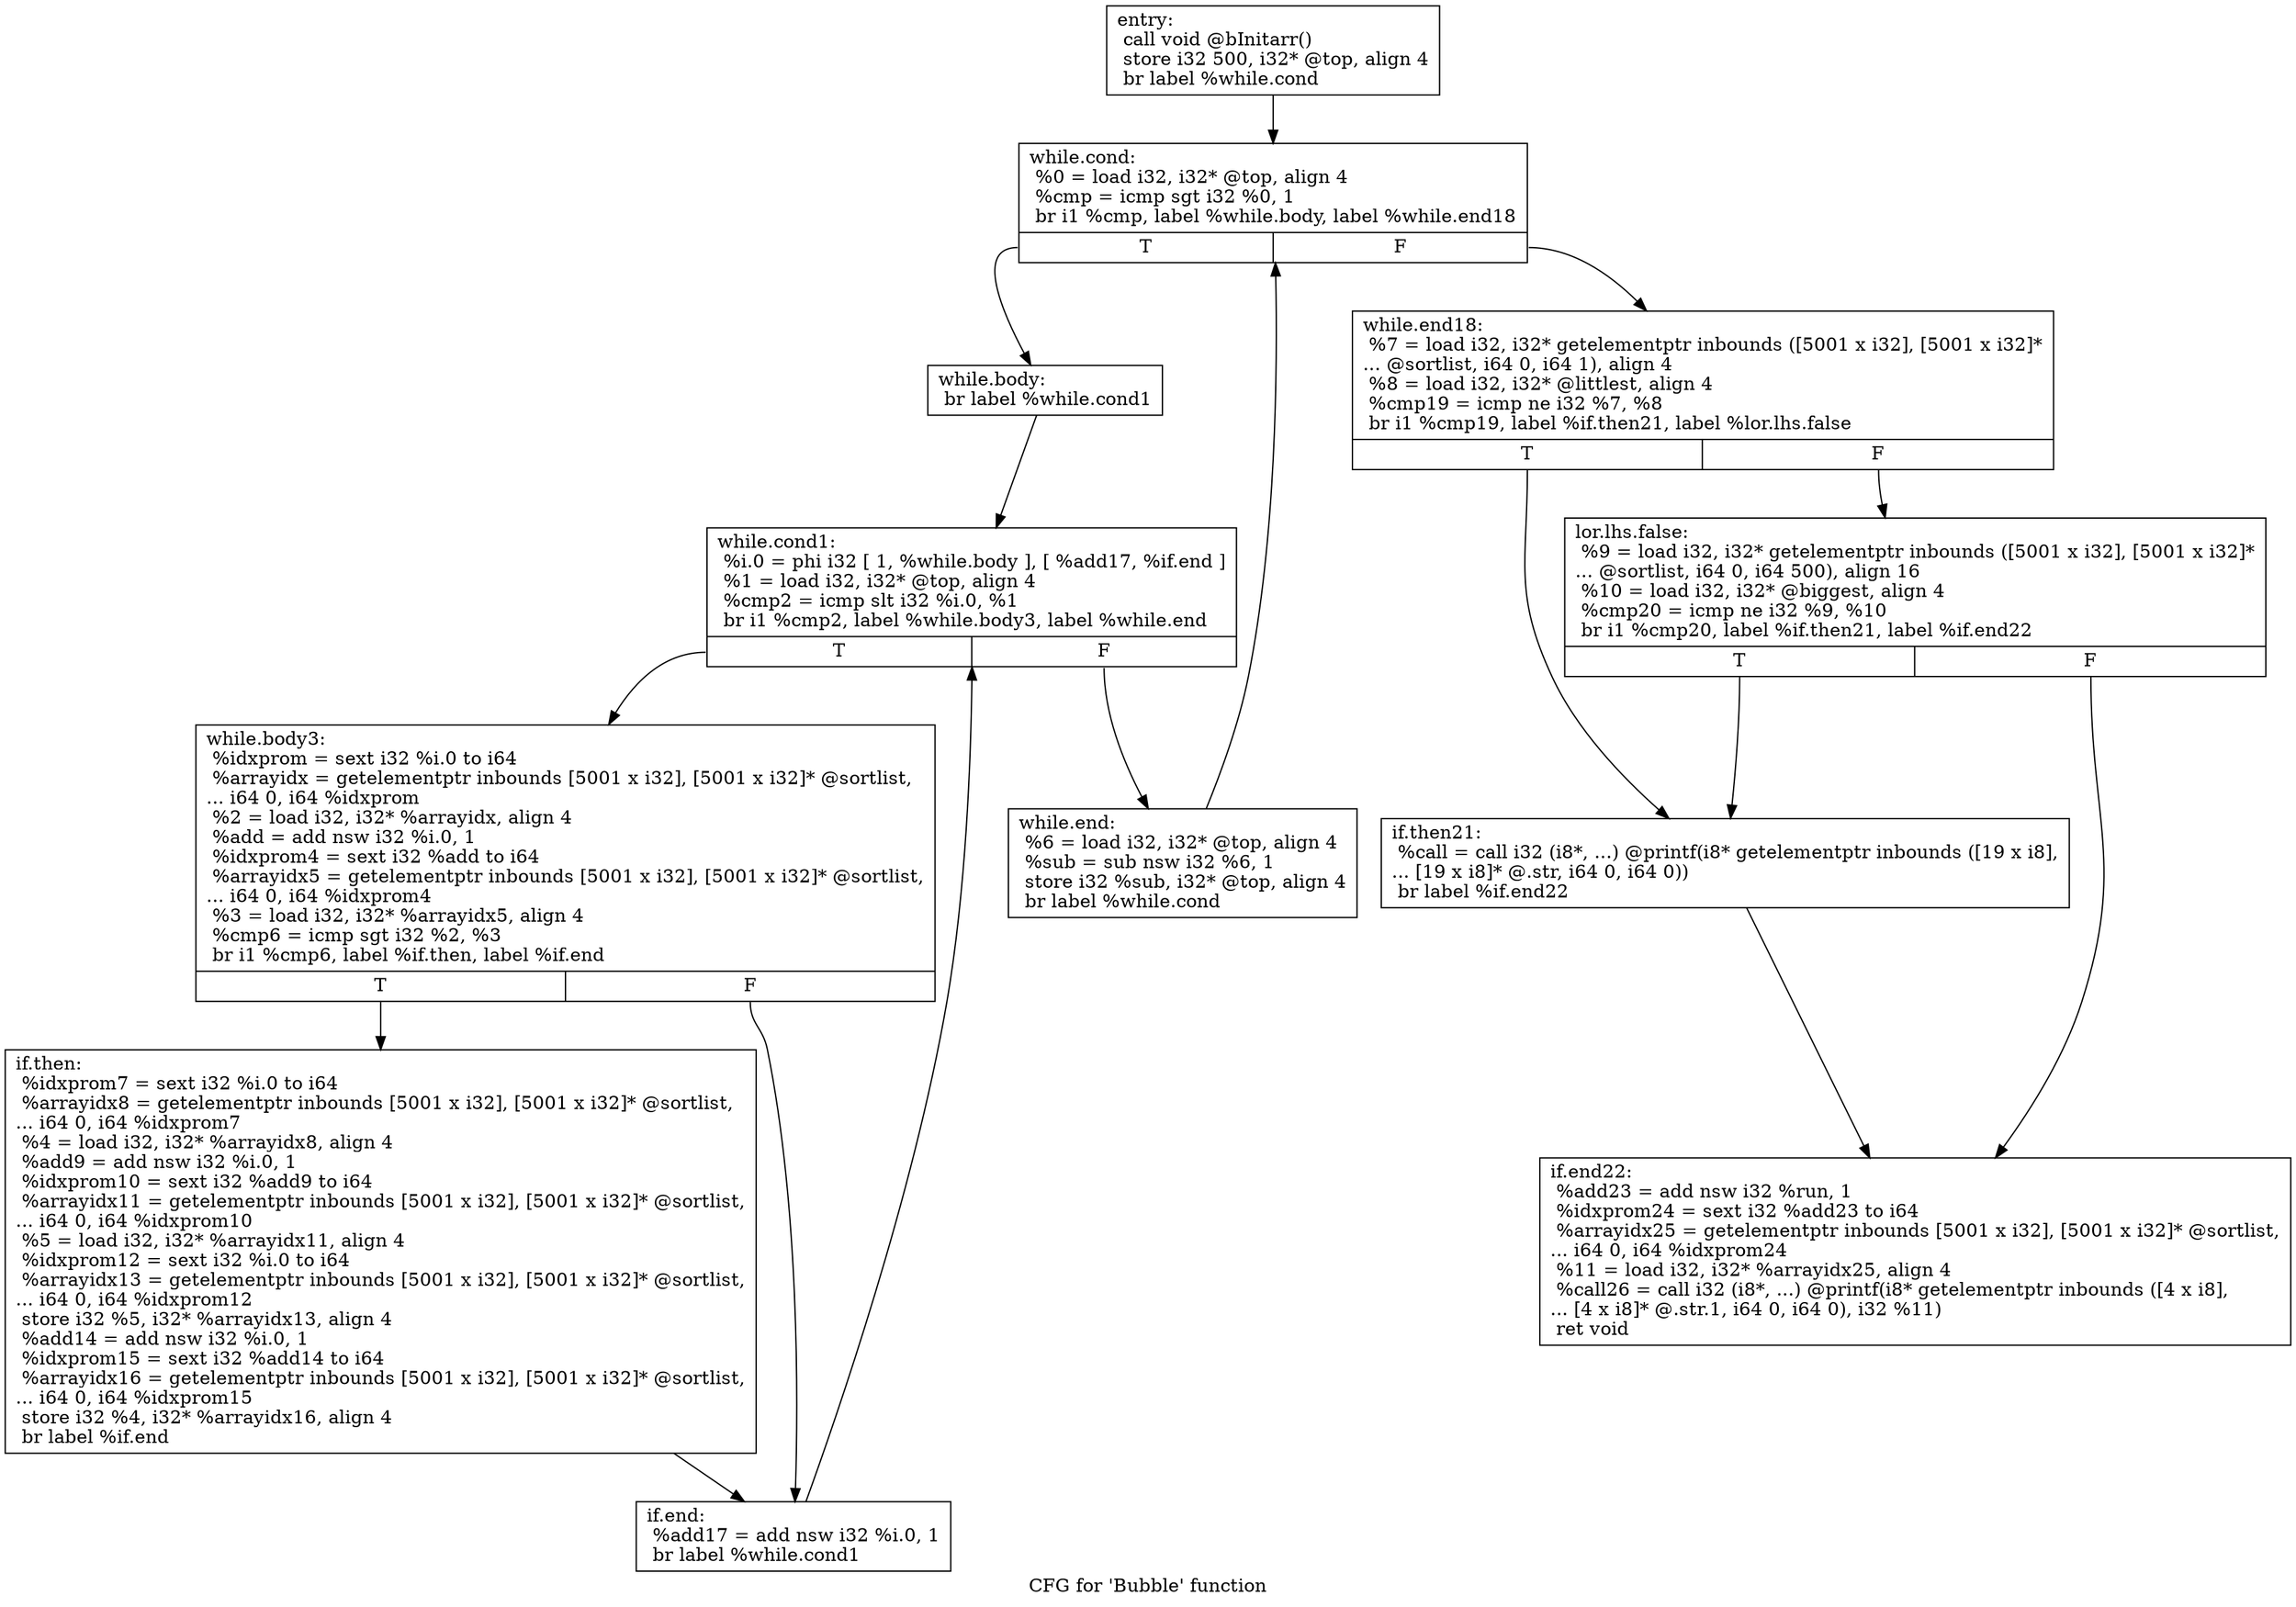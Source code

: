 digraph "CFG for 'Bubble' function" {
	label="CFG for 'Bubble' function";

	Node0x9bcdd0 [shape=record,label="{entry:\l  call void @bInitarr()\l  store i32 500, i32* @top, align 4\l  br label %while.cond\l}"];
	Node0x9bcdd0 -> Node0x9bcf60;
	Node0x9bcf60 [shape=record,label="{while.cond:                                       \l  %0 = load i32, i32* @top, align 4\l  %cmp = icmp sgt i32 %0, 1\l  br i1 %cmp, label %while.body, label %while.end18\l|{<s0>T|<s1>F}}"];
	Node0x9bcf60:s0 -> Node0x9bd070;
	Node0x9bcf60:s1 -> Node0x9bd150;
	Node0x9bd070 [shape=record,label="{while.body:                                       \l  br label %while.cond1\l}"];
	Node0x9bd070 -> Node0x9bd2c0;
	Node0x9bd2c0 [shape=record,label="{while.cond1:                                      \l  %i.0 = phi i32 [ 1, %while.body ], [ %add17, %if.end ]\l  %1 = load i32, i32* @top, align 4\l  %cmp2 = icmp slt i32 %i.0, %1\l  br i1 %cmp2, label %while.body3, label %while.end\l|{<s0>T|<s1>F}}"];
	Node0x9bd2c0:s0 -> Node0x9bd670;
	Node0x9bd2c0:s1 -> Node0x9bd750;
	Node0x9bd670 [shape=record,label="{while.body3:                                      \l  %idxprom = sext i32 %i.0 to i64\l  %arrayidx = getelementptr inbounds [5001 x i32], [5001 x i32]* @sortlist,\l... i64 0, i64 %idxprom\l  %2 = load i32, i32* %arrayidx, align 4\l  %add = add nsw i32 %i.0, 1\l  %idxprom4 = sext i32 %add to i64\l  %arrayidx5 = getelementptr inbounds [5001 x i32], [5001 x i32]* @sortlist,\l... i64 0, i64 %idxprom4\l  %3 = load i32, i32* %arrayidx5, align 4\l  %cmp6 = icmp sgt i32 %2, %3\l  br i1 %cmp6, label %if.then, label %if.end\l|{<s0>T|<s1>F}}"];
	Node0x9bd670:s0 -> Node0x9ba720;
	Node0x9bd670:s1 -> Node0x9bd3f0;
	Node0x9ba720 [shape=record,label="{if.then:                                          \l  %idxprom7 = sext i32 %i.0 to i64\l  %arrayidx8 = getelementptr inbounds [5001 x i32], [5001 x i32]* @sortlist,\l... i64 0, i64 %idxprom7\l  %4 = load i32, i32* %arrayidx8, align 4\l  %add9 = add nsw i32 %i.0, 1\l  %idxprom10 = sext i32 %add9 to i64\l  %arrayidx11 = getelementptr inbounds [5001 x i32], [5001 x i32]* @sortlist,\l... i64 0, i64 %idxprom10\l  %5 = load i32, i32* %arrayidx11, align 4\l  %idxprom12 = sext i32 %i.0 to i64\l  %arrayidx13 = getelementptr inbounds [5001 x i32], [5001 x i32]* @sortlist,\l... i64 0, i64 %idxprom12\l  store i32 %5, i32* %arrayidx13, align 4\l  %add14 = add nsw i32 %i.0, 1\l  %idxprom15 = sext i32 %add14 to i64\l  %arrayidx16 = getelementptr inbounds [5001 x i32], [5001 x i32]* @sortlist,\l... i64 0, i64 %idxprom15\l  store i32 %4, i32* %arrayidx16, align 4\l  br label %if.end\l}"];
	Node0x9ba720 -> Node0x9bd3f0;
	Node0x9bd3f0 [shape=record,label="{if.end:                                           \l  %add17 = add nsw i32 %i.0, 1\l  br label %while.cond1\l}"];
	Node0x9bd3f0 -> Node0x9bd2c0;
	Node0x9bd750 [shape=record,label="{while.end:                                        \l  %6 = load i32, i32* @top, align 4\l  %sub = sub nsw i32 %6, 1\l  store i32 %sub, i32* @top, align 4\l  br label %while.cond\l}"];
	Node0x9bd750 -> Node0x9bcf60;
	Node0x9bd150 [shape=record,label="{while.end18:                                      \l  %7 = load i32, i32* getelementptr inbounds ([5001 x i32], [5001 x i32]*\l... @sortlist, i64 0, i64 1), align 4\l  %8 = load i32, i32* @littlest, align 4\l  %cmp19 = icmp ne i32 %7, %8\l  br i1 %cmp19, label %if.then21, label %lor.lhs.false\l|{<s0>T|<s1>F}}"];
	Node0x9bd150:s0 -> Node0x9ba9e0;
	Node0x9bd150:s1 -> Node0x9bf9d0;
	Node0x9bf9d0 [shape=record,label="{lor.lhs.false:                                    \l  %9 = load i32, i32* getelementptr inbounds ([5001 x i32], [5001 x i32]*\l... @sortlist, i64 0, i64 500), align 16\l  %10 = load i32, i32* @biggest, align 4\l  %cmp20 = icmp ne i32 %9, %10\l  br i1 %cmp20, label %if.then21, label %if.end22\l|{<s0>T|<s1>F}}"];
	Node0x9bf9d0:s0 -> Node0x9ba9e0;
	Node0x9bf9d0:s1 -> Node0x9bfce0;
	Node0x9ba9e0 [shape=record,label="{if.then21:                                        \l  %call = call i32 (i8*, ...) @printf(i8* getelementptr inbounds ([19 x i8],\l... [19 x i8]* @.str, i64 0, i64 0))\l  br label %if.end22\l}"];
	Node0x9ba9e0 -> Node0x9bfce0;
	Node0x9bfce0 [shape=record,label="{if.end22:                                         \l  %add23 = add nsw i32 %run, 1\l  %idxprom24 = sext i32 %add23 to i64\l  %arrayidx25 = getelementptr inbounds [5001 x i32], [5001 x i32]* @sortlist,\l... i64 0, i64 %idxprom24\l  %11 = load i32, i32* %arrayidx25, align 4\l  %call26 = call i32 (i8*, ...) @printf(i8* getelementptr inbounds ([4 x i8],\l... [4 x i8]* @.str.1, i64 0, i64 0), i32 %11)\l  ret void\l}"];
}
